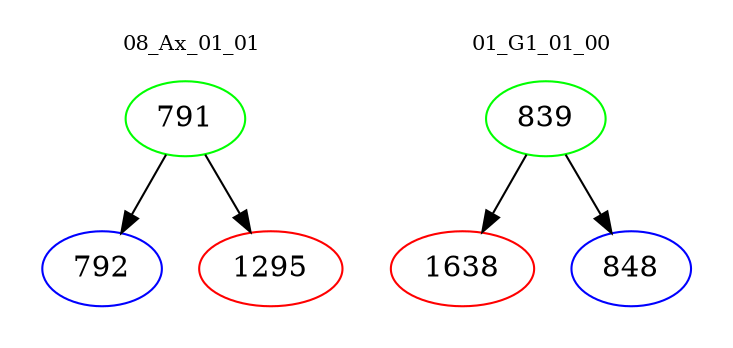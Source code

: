 digraph{
subgraph cluster_0 {
color = white
label = "08_Ax_01_01";
fontsize=10;
T0_791 [label="791", color="green"]
T0_791 -> T0_792 [color="black"]
T0_792 [label="792", color="blue"]
T0_791 -> T0_1295 [color="black"]
T0_1295 [label="1295", color="red"]
}
subgraph cluster_1 {
color = white
label = "01_G1_01_00";
fontsize=10;
T1_839 [label="839", color="green"]
T1_839 -> T1_1638 [color="black"]
T1_1638 [label="1638", color="red"]
T1_839 -> T1_848 [color="black"]
T1_848 [label="848", color="blue"]
}
}
